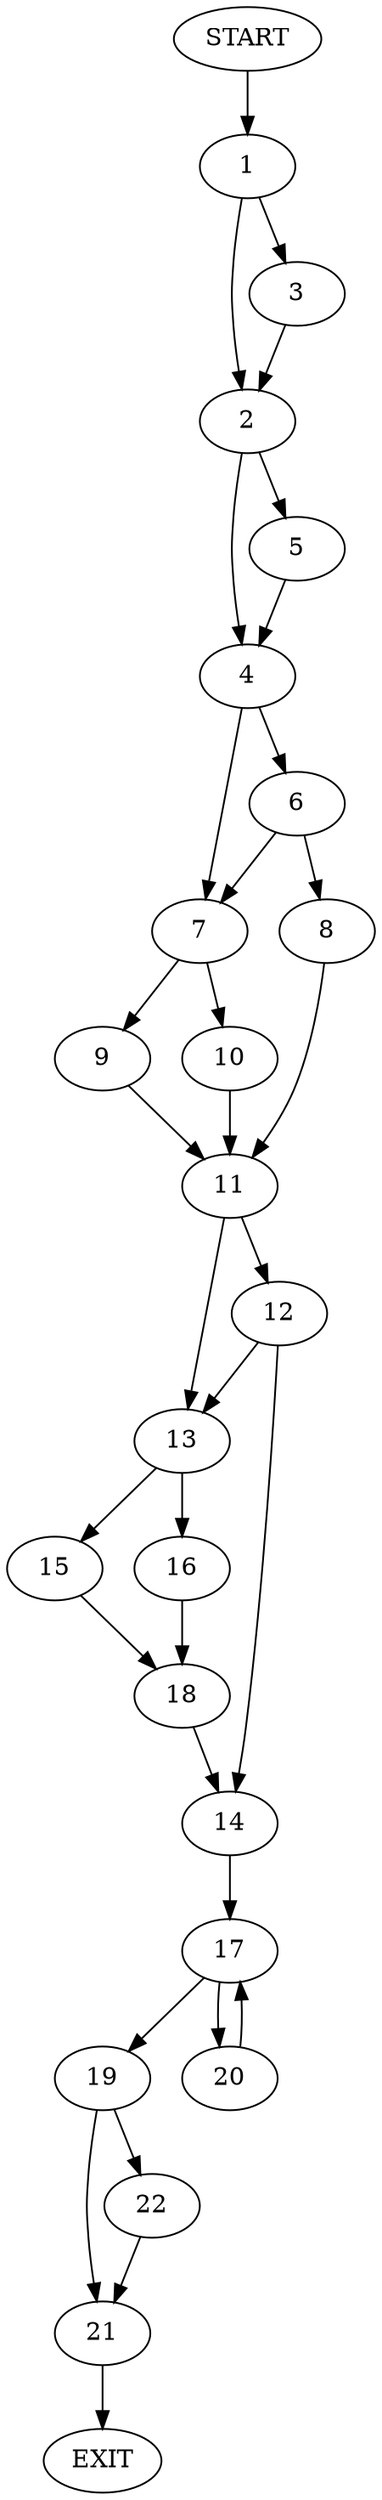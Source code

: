 digraph {
0 [label="START"]
23 [label="EXIT"]
0 -> 1
1 -> 2
1 -> 3
2 -> 4
2 -> 5
3 -> 2
4 -> 6
4 -> 7
5 -> 4
6 -> 7
6 -> 8
7 -> 9
7 -> 10
8 -> 11
11 -> 12
11 -> 13
9 -> 11
10 -> 11
12 -> 13
12 -> 14
13 -> 15
13 -> 16
14 -> 17
15 -> 18
16 -> 18
18 -> 14
17 -> 19
17 -> 20
20 -> 17
19 -> 21
19 -> 22
21 -> 23
22 -> 21
}
